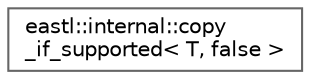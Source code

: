 digraph "类继承关系图"
{
 // LATEX_PDF_SIZE
  bgcolor="transparent";
  edge [fontname=Helvetica,fontsize=10,labelfontname=Helvetica,labelfontsize=10];
  node [fontname=Helvetica,fontsize=10,shape=box,height=0.2,width=0.4];
  rankdir="LR";
  Node0 [id="Node000000",label="eastl::internal::copy\l_if_supported\< T, false \>",height=0.2,width=0.4,color="grey40", fillcolor="white", style="filled",URL="$structeastl_1_1internal_1_1copy__if__supported_3_01_t_00_01false_01_4.html",tooltip=" "];
}
